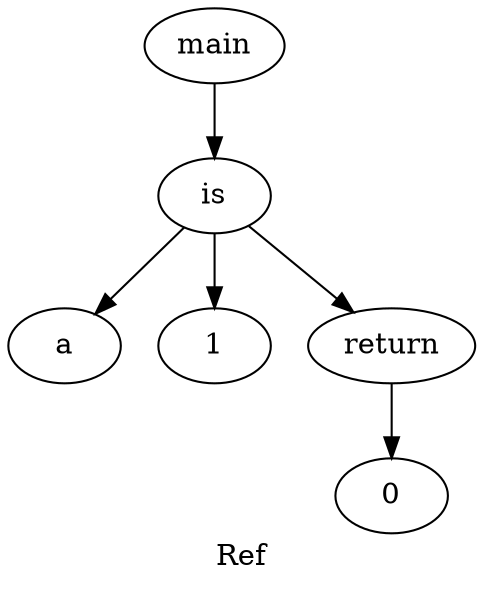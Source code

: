 digraph grafo {
  label="Ref";
  88167088652352 [ label="main" ];
  88167088652352 -> 88167088652544;
  88167088652544 [ label="is" ];
  88167088652544 -> 88167088652496;
  88167088652496 [ label="a" ];
  88167088652544 -> 88167088652448;
  88167088652448 [ label="1" ];
  88167088652544 -> 88167088652640;
  88167088652640 [ label="return" ];
  88167088652640 -> 88167088652592;
  88167088652592 [ label="0" ];
}
